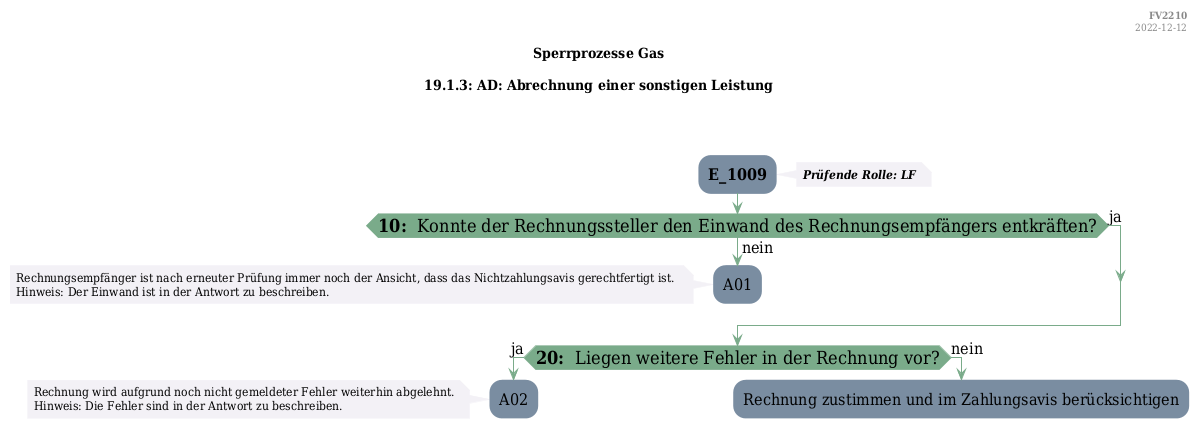 @startuml
skinparam Shadowing false
skinparam NoteBorderColor #f3f1f6
skinparam NoteBackgroundColor #f3f1f6
skinparam NoteFontSize 12
skinparam ActivityBorderColor none
skinparam ActivityBackgroundColor #7a8da1
skinparam ActivityFontSize 16
skinparam ArrowColor #7aab8a
skinparam ArrowFontSize 16
skinparam ActivityDiamondBackgroundColor #7aab8a
skinparam ActivityDiamondBorderColor #7aab8a
skinparam ActivityDiamondFontSize 18
skinparam defaultFontName DejaVu Serif Condensed
skinparam ActivityEndColor #669580

header
<b>FV2210
2022-12-12
endheader

title
Sperrprozesse Gas

19.1.3: AD: Abrechnung einer sonstigen Leistung



end title
:<b>E_1009</b>;
note right
<b><i>Prüfende Rolle: LF
end note

if (<b>10: </b> Konnte der Rechnungssteller den Einwand des Rechnungsempfängers entkräften?) then (ja)
else (nein)
    :A01;
    note left
        Rechnungsempfänger ist nach erneuter Prüfung immer noch der Ansicht, dass das Nichtzahlungsavis gerechtfertigt ist. 
        Hinweis: Der Einwand ist in der Antwort zu beschreiben.
    endnote
    kill;
endif
if (<b>20: </b> Liegen weitere Fehler in der Rechnung vor?) then (ja)
    :A02;
    note left
        Rechnung wird aufgrund noch nicht gemeldeter Fehler weiterhin abgelehnt.
        Hinweis: Die Fehler sind in der Antwort zu beschreiben.
    endnote
    kill;
else (nein)
    :Rechnung zustimmen und im Zahlungsavis berücksichtigen;
    kill;
endif

@enduml
